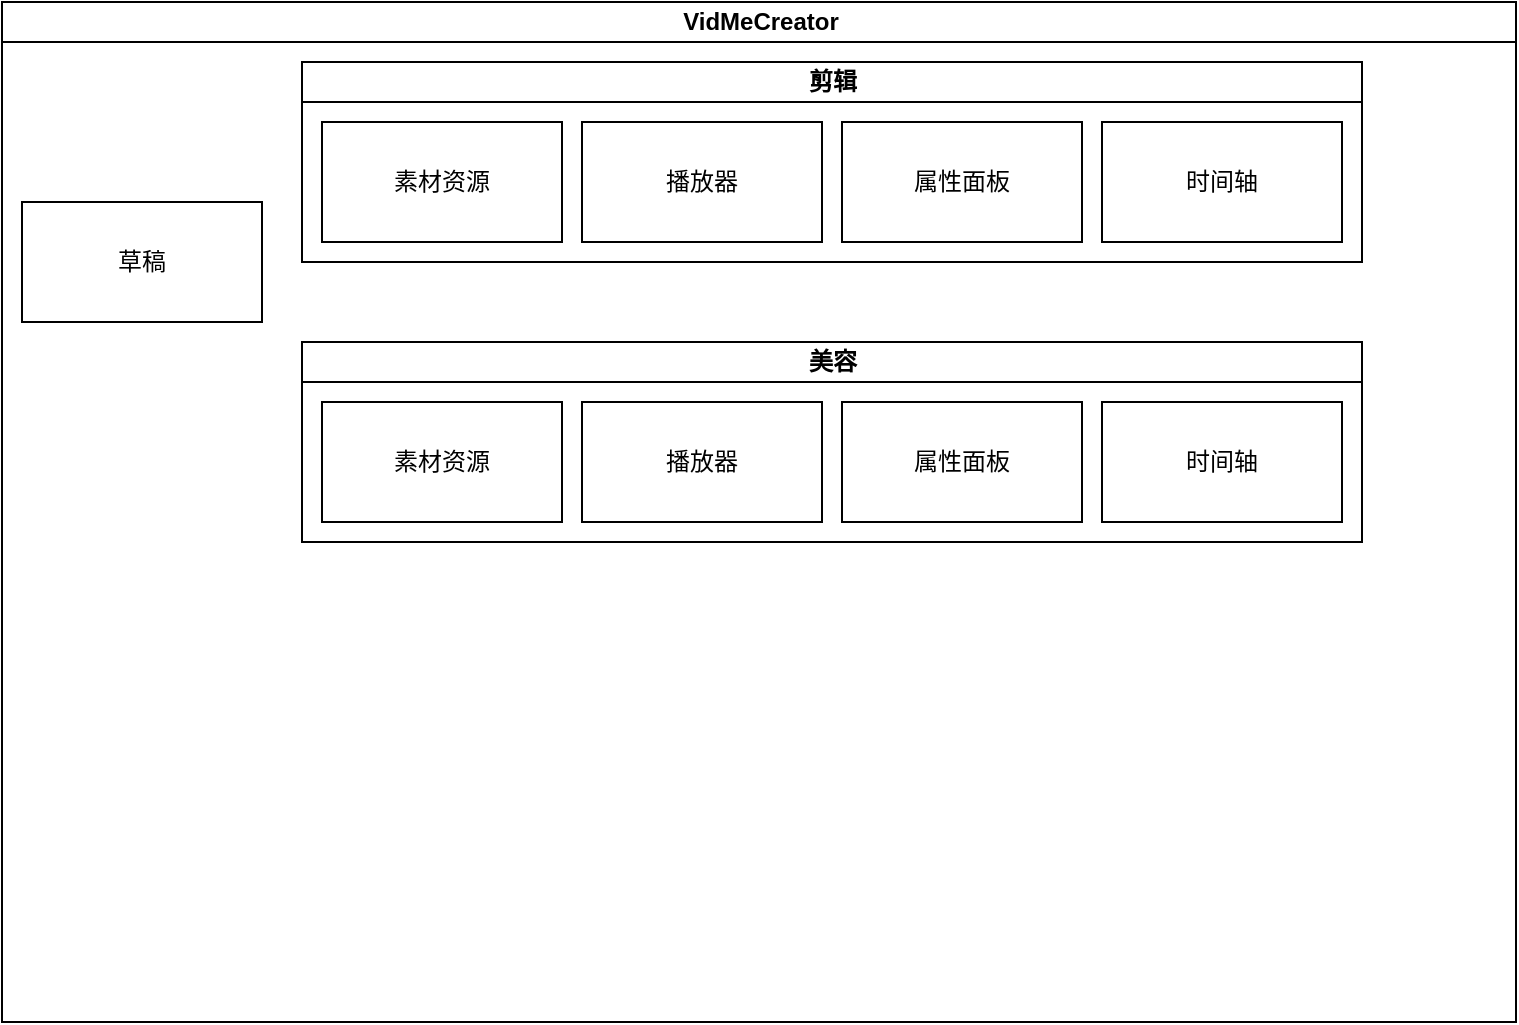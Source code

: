 <mxfile version="21.6.5" type="github">
  <diagram id="prtHgNgQTEPvFCAcTncT" name="Page-1">
    <mxGraphModel dx="954" dy="509" grid="1" gridSize="10" guides="1" tooltips="1" connect="1" arrows="1" fold="1" page="1" pageScale="1" pageWidth="827" pageHeight="1169" math="0" shadow="0">
      <root>
        <mxCell id="0" />
        <mxCell id="1" parent="0" />
        <mxCell id="dNxyNK7c78bLwvsdeMH5-11" value="VidMeCreator" style="swimlane;html=1;startSize=20;horizontal=1;containerType=tree;glass=0;" parent="1" vertex="1">
          <mxGeometry x="70" y="60" width="757" height="510" as="geometry" />
        </mxCell>
        <mxCell id="QcBBM-sKMw9uH2ObEvdb-1" value="草稿" style="rounded=0;whiteSpace=wrap;html=1;" vertex="1" parent="dNxyNK7c78bLwvsdeMH5-11">
          <mxGeometry x="10" y="100" width="120" height="60" as="geometry" />
        </mxCell>
        <mxCell id="QcBBM-sKMw9uH2ObEvdb-7" value="剪辑" style="swimlane;html=1;startSize=20;horizontal=1;containerType=tree;glass=0;" vertex="1" parent="dNxyNK7c78bLwvsdeMH5-11">
          <mxGeometry x="150" y="30" width="530" height="100" as="geometry" />
        </mxCell>
        <mxCell id="QcBBM-sKMw9uH2ObEvdb-10" value="素材资源&lt;br&gt;" style="rounded=0;whiteSpace=wrap;html=1;movable=1;resizable=1;rotatable=1;deletable=1;editable=1;locked=0;connectable=1;" vertex="1" parent="QcBBM-sKMw9uH2ObEvdb-7">
          <mxGeometry x="10" y="30" width="120" height="60" as="geometry" />
        </mxCell>
        <mxCell id="QcBBM-sKMw9uH2ObEvdb-11" value="属性面板" style="rounded=0;whiteSpace=wrap;html=1;" vertex="1" parent="QcBBM-sKMw9uH2ObEvdb-7">
          <mxGeometry x="270" y="30" width="120" height="60" as="geometry" />
        </mxCell>
        <mxCell id="QcBBM-sKMw9uH2ObEvdb-12" value="播放器" style="rounded=0;whiteSpace=wrap;html=1;" vertex="1" parent="QcBBM-sKMw9uH2ObEvdb-7">
          <mxGeometry x="140" y="30" width="120" height="60" as="geometry" />
        </mxCell>
        <mxCell id="QcBBM-sKMw9uH2ObEvdb-13" value="时间轴" style="rounded=0;whiteSpace=wrap;html=1;" vertex="1" parent="QcBBM-sKMw9uH2ObEvdb-7">
          <mxGeometry x="400" y="30" width="120" height="60" as="geometry" />
        </mxCell>
        <mxCell id="QcBBM-sKMw9uH2ObEvdb-16" value="美容" style="swimlane;html=1;startSize=20;horizontal=1;containerType=tree;glass=0;" vertex="1" parent="dNxyNK7c78bLwvsdeMH5-11">
          <mxGeometry x="150" y="170" width="530" height="100" as="geometry" />
        </mxCell>
        <mxCell id="QcBBM-sKMw9uH2ObEvdb-17" value="素材资源&lt;br&gt;" style="rounded=0;whiteSpace=wrap;html=1;movable=1;resizable=1;rotatable=1;deletable=1;editable=1;locked=0;connectable=1;" vertex="1" parent="QcBBM-sKMw9uH2ObEvdb-16">
          <mxGeometry x="10" y="30" width="120" height="60" as="geometry" />
        </mxCell>
        <mxCell id="QcBBM-sKMw9uH2ObEvdb-18" value="属性面板" style="rounded=0;whiteSpace=wrap;html=1;" vertex="1" parent="QcBBM-sKMw9uH2ObEvdb-16">
          <mxGeometry x="270" y="30" width="120" height="60" as="geometry" />
        </mxCell>
        <mxCell id="QcBBM-sKMw9uH2ObEvdb-19" value="播放器" style="rounded=0;whiteSpace=wrap;html=1;" vertex="1" parent="QcBBM-sKMw9uH2ObEvdb-16">
          <mxGeometry x="140" y="30" width="120" height="60" as="geometry" />
        </mxCell>
        <mxCell id="QcBBM-sKMw9uH2ObEvdb-20" value="时间轴" style="rounded=0;whiteSpace=wrap;html=1;" vertex="1" parent="QcBBM-sKMw9uH2ObEvdb-16">
          <mxGeometry x="400" y="30" width="120" height="60" as="geometry" />
        </mxCell>
      </root>
    </mxGraphModel>
  </diagram>
</mxfile>
